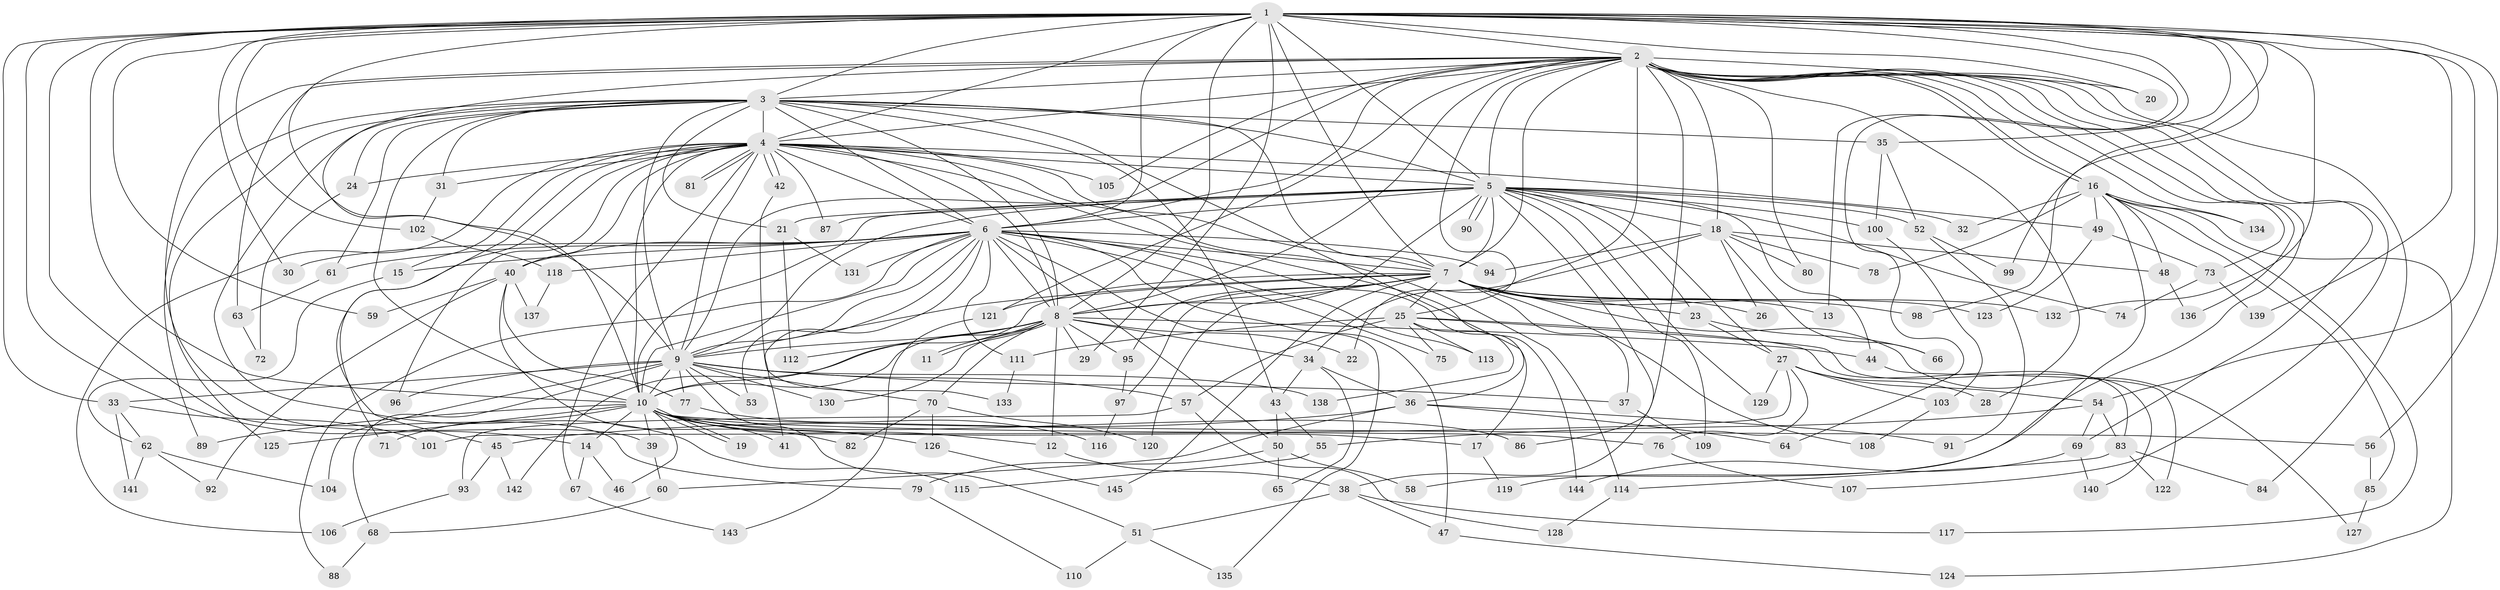 // Generated by graph-tools (version 1.1) at 2025/01/03/09/25 03:01:23]
// undirected, 145 vertices, 315 edges
graph export_dot {
graph [start="1"]
  node [color=gray90,style=filled];
  1;
  2;
  3;
  4;
  5;
  6;
  7;
  8;
  9;
  10;
  11;
  12;
  13;
  14;
  15;
  16;
  17;
  18;
  19;
  20;
  21;
  22;
  23;
  24;
  25;
  26;
  27;
  28;
  29;
  30;
  31;
  32;
  33;
  34;
  35;
  36;
  37;
  38;
  39;
  40;
  41;
  42;
  43;
  44;
  45;
  46;
  47;
  48;
  49;
  50;
  51;
  52;
  53;
  54;
  55;
  56;
  57;
  58;
  59;
  60;
  61;
  62;
  63;
  64;
  65;
  66;
  67;
  68;
  69;
  70;
  71;
  72;
  73;
  74;
  75;
  76;
  77;
  78;
  79;
  80;
  81;
  82;
  83;
  84;
  85;
  86;
  87;
  88;
  89;
  90;
  91;
  92;
  93;
  94;
  95;
  96;
  97;
  98;
  99;
  100;
  101;
  102;
  103;
  104;
  105;
  106;
  107;
  108;
  109;
  110;
  111;
  112;
  113;
  114;
  115;
  116;
  117;
  118;
  119;
  120;
  121;
  122;
  123;
  124;
  125;
  126;
  127;
  128;
  129;
  130;
  131;
  132;
  133;
  134;
  135;
  136;
  137;
  138;
  139;
  140;
  141;
  142;
  143;
  144;
  145;
  1 -- 2;
  1 -- 3;
  1 -- 4;
  1 -- 5;
  1 -- 6;
  1 -- 7;
  1 -- 8;
  1 -- 9;
  1 -- 10;
  1 -- 13;
  1 -- 14;
  1 -- 20;
  1 -- 29;
  1 -- 30;
  1 -- 33;
  1 -- 35;
  1 -- 54;
  1 -- 56;
  1 -- 59;
  1 -- 64;
  1 -- 79;
  1 -- 98;
  1 -- 99;
  1 -- 102;
  1 -- 132;
  1 -- 139;
  2 -- 3;
  2 -- 4;
  2 -- 5;
  2 -- 6;
  2 -- 7;
  2 -- 8;
  2 -- 9;
  2 -- 10;
  2 -- 16;
  2 -- 16;
  2 -- 18;
  2 -- 20;
  2 -- 22;
  2 -- 25;
  2 -- 28;
  2 -- 39;
  2 -- 58;
  2 -- 63;
  2 -- 69;
  2 -- 73;
  2 -- 80;
  2 -- 84;
  2 -- 86;
  2 -- 105;
  2 -- 107;
  2 -- 121;
  2 -- 134;
  2 -- 136;
  3 -- 4;
  3 -- 5;
  3 -- 6;
  3 -- 7;
  3 -- 8;
  3 -- 9;
  3 -- 10;
  3 -- 21;
  3 -- 24;
  3 -- 31;
  3 -- 35;
  3 -- 36;
  3 -- 43;
  3 -- 61;
  3 -- 89;
  3 -- 115;
  3 -- 125;
  4 -- 5;
  4 -- 6;
  4 -- 7;
  4 -- 8;
  4 -- 9;
  4 -- 10;
  4 -- 15;
  4 -- 24;
  4 -- 31;
  4 -- 40;
  4 -- 42;
  4 -- 42;
  4 -- 45;
  4 -- 49;
  4 -- 67;
  4 -- 71;
  4 -- 81;
  4 -- 81;
  4 -- 87;
  4 -- 96;
  4 -- 105;
  4 -- 106;
  4 -- 114;
  4 -- 144;
  5 -- 6;
  5 -- 7;
  5 -- 8;
  5 -- 9;
  5 -- 10;
  5 -- 18;
  5 -- 21;
  5 -- 23;
  5 -- 27;
  5 -- 32;
  5 -- 38;
  5 -- 44;
  5 -- 52;
  5 -- 74;
  5 -- 87;
  5 -- 90;
  5 -- 90;
  5 -- 100;
  5 -- 109;
  5 -- 129;
  6 -- 7;
  6 -- 8;
  6 -- 9;
  6 -- 10;
  6 -- 15;
  6 -- 17;
  6 -- 30;
  6 -- 40;
  6 -- 41;
  6 -- 47;
  6 -- 50;
  6 -- 53;
  6 -- 61;
  6 -- 75;
  6 -- 88;
  6 -- 94;
  6 -- 111;
  6 -- 113;
  6 -- 118;
  6 -- 131;
  6 -- 135;
  7 -- 8;
  7 -- 9;
  7 -- 10;
  7 -- 13;
  7 -- 23;
  7 -- 25;
  7 -- 26;
  7 -- 37;
  7 -- 95;
  7 -- 97;
  7 -- 98;
  7 -- 108;
  7 -- 120;
  7 -- 121;
  7 -- 123;
  7 -- 127;
  7 -- 132;
  7 -- 145;
  8 -- 9;
  8 -- 10;
  8 -- 11;
  8 -- 11;
  8 -- 12;
  8 -- 22;
  8 -- 29;
  8 -- 34;
  8 -- 44;
  8 -- 70;
  8 -- 95;
  8 -- 112;
  8 -- 130;
  8 -- 142;
  9 -- 10;
  9 -- 33;
  9 -- 37;
  9 -- 51;
  9 -- 53;
  9 -- 57;
  9 -- 68;
  9 -- 70;
  9 -- 77;
  9 -- 96;
  9 -- 104;
  9 -- 130;
  9 -- 138;
  10 -- 12;
  10 -- 14;
  10 -- 17;
  10 -- 19;
  10 -- 19;
  10 -- 39;
  10 -- 41;
  10 -- 46;
  10 -- 56;
  10 -- 71;
  10 -- 76;
  10 -- 86;
  10 -- 89;
  10 -- 125;
  10 -- 126;
  12 -- 38;
  14 -- 46;
  14 -- 67;
  15 -- 62;
  16 -- 32;
  16 -- 48;
  16 -- 49;
  16 -- 78;
  16 -- 85;
  16 -- 117;
  16 -- 119;
  16 -- 124;
  16 -- 134;
  17 -- 119;
  18 -- 26;
  18 -- 34;
  18 -- 48;
  18 -- 66;
  18 -- 78;
  18 -- 80;
  18 -- 94;
  21 -- 112;
  21 -- 131;
  23 -- 27;
  23 -- 66;
  24 -- 72;
  25 -- 57;
  25 -- 75;
  25 -- 83;
  25 -- 111;
  25 -- 113;
  25 -- 138;
  25 -- 140;
  27 -- 28;
  27 -- 54;
  27 -- 76;
  27 -- 101;
  27 -- 103;
  27 -- 129;
  31 -- 102;
  33 -- 62;
  33 -- 101;
  33 -- 141;
  34 -- 36;
  34 -- 43;
  34 -- 65;
  35 -- 52;
  35 -- 100;
  36 -- 45;
  36 -- 60;
  36 -- 64;
  36 -- 91;
  37 -- 109;
  38 -- 47;
  38 -- 51;
  38 -- 117;
  39 -- 60;
  40 -- 59;
  40 -- 77;
  40 -- 82;
  40 -- 92;
  40 -- 137;
  42 -- 133;
  43 -- 50;
  43 -- 55;
  44 -- 122;
  45 -- 93;
  45 -- 142;
  47 -- 124;
  48 -- 136;
  49 -- 73;
  49 -- 123;
  50 -- 58;
  50 -- 65;
  50 -- 79;
  51 -- 110;
  51 -- 135;
  52 -- 91;
  52 -- 99;
  54 -- 55;
  54 -- 69;
  54 -- 83;
  55 -- 115;
  56 -- 85;
  57 -- 93;
  57 -- 128;
  60 -- 68;
  61 -- 63;
  62 -- 92;
  62 -- 104;
  62 -- 141;
  63 -- 72;
  67 -- 143;
  68 -- 88;
  69 -- 140;
  69 -- 144;
  70 -- 82;
  70 -- 120;
  70 -- 126;
  73 -- 74;
  73 -- 139;
  76 -- 107;
  77 -- 116;
  79 -- 110;
  83 -- 84;
  83 -- 114;
  83 -- 122;
  85 -- 127;
  93 -- 106;
  95 -- 97;
  97 -- 116;
  100 -- 103;
  102 -- 118;
  103 -- 108;
  111 -- 133;
  114 -- 128;
  118 -- 137;
  121 -- 143;
  126 -- 145;
}
